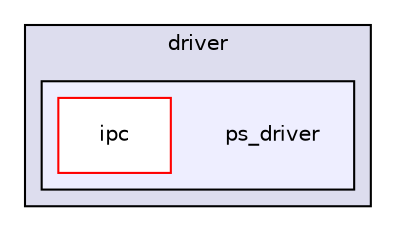 digraph "fpsoc/driver/ps_driver" {
  compound=true
  node [ fontsize="10", fontname="Helvetica"];
  edge [ labelfontsize="10", labelfontname="Helvetica"];
  subgraph clusterdir_57d5b9b58f4b925378ff2c5e15cdb3b5 {
    graph [ bgcolor="#ddddee", pencolor="black", label="driver" fontname="Helvetica", fontsize="10", URL="dir_57d5b9b58f4b925378ff2c5e15cdb3b5.html"]
  subgraph clusterdir_a142bca7253ca5dd8b1ad96ffc0e37e7 {
    graph [ bgcolor="#eeeeff", pencolor="black", label="" URL="dir_a142bca7253ca5dd8b1ad96ffc0e37e7.html"];
    dir_a142bca7253ca5dd8b1ad96ffc0e37e7 [shape=plaintext label="ps_driver"];
    dir_06622352e056fbfe190d4acc908f1054 [shape=box label="ipc" color="red" fillcolor="white" style="filled" URL="dir_06622352e056fbfe190d4acc908f1054.html"];
  }
  }
}
